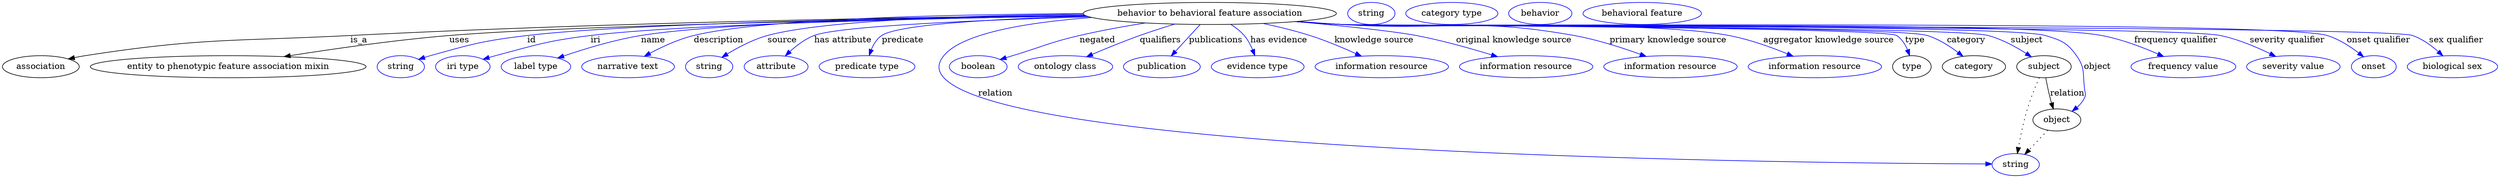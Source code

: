 digraph {
	graph [bb="0,0,4058.8,283"];
	node [label="\N"];
	"behavior to behavioral feature association"	[height=0.5,
		label="behavior to behavioral feature association",
		pos="1963.4,265",
		width=5.7231];
	association	[height=0.5,
		pos="62.394,178",
		width=1.7332];
	"behavior to behavioral feature association" -> association	[label=is_a,
		lp="580.39,221.5",
		pos="e,107.12,190.7 1759.7,262.16 1487.5,258.96 990.42,250.49 566.39,229 374.08,219.25 324.67,225.55 134.39,196 128.7,195.12 122.8,194.02 \
116.92,192.81"];
	"entity to phenotypic feature association mixin"	[height=0.5,
		pos="367.39,178",
		width=6.2286];
	"behavior to behavioral feature association" -> "entity to phenotypic feature association mixin"	[label=uses,
		lp="743.89,221.5",
		pos="e,458.45,194.46 1762.4,260.99 1465,256.08 922.14,245.23 727.39,229 639.56,221.68 540.4,207.46 468.42,196.05"];
	id	[color=blue,
		height=0.5,
		label=string,
		pos="648.39,178",
		width=1.0652];
	"behavior to behavioral feature association" -> id	[color=blue,
		label=id,
		lp="861.39,221.5",
		pos="e,677.38,189.97 1760.4,261.83 1489.3,258.2 1023.7,249.2 854.39,229 783.16,220.5 765.47,215.35 696.39,196 693.29,195.13 690.09,194.16 \
686.89,193.14",
		style=solid];
	iri	[color=blue,
		height=0.5,
		label="iri type",
		pos="749.39,178",
		width=1.2277];
	"behavior to behavioral feature association" -> iri	[color=blue,
		label=iri,
		lp="965.39,221.5",
		pos="e,782.32,190.13 1762,261.16 1514.1,256.94 1107.4,247.44 957.39,229 887.49,220.41 870.46,214.11 802.39,196 799.02,195.1 795.55,194.12 \
792.07,193.1",
		style=solid];
	name	[color=blue,
		height=0.5,
		label="label type",
		pos="868.39,178",
		width=1.5707];
	"behavior to behavioral feature association" -> name	[color=blue,
		label=name,
		lp="1058.4,221.5",
		pos="e,903.62,192.16 1759.9,262.18 1530.5,259.09 1172,250.83 1038.4,229 995.01,221.91 947.09,207.16 913.22,195.51",
		style=solid];
	description	[color=blue,
		height=0.5,
		label="narrative text",
		pos="1018.4,178",
		width=2.0943];
	"behavior to behavioral feature association" -> description	[color=blue,
		label=description,
		lp="1164.9,221.5",
		pos="e,1044.7,195.07 1757.3,264.74 1548.4,263.81 1239.8,257.38 1124.4,229 1099.6,222.89 1073.5,210.72 1053.5,199.91",
		style=solid];
	source	[color=blue,
		height=0.5,
		label=string,
		pos="1150.4,178",
		width=1.0652];
	"behavior to behavioral feature association" -> source	[color=blue,
		label=source,
		lp="1268.4,221.5",
		pos="e,1170.9,193.36 1757.4,263.94 1579.7,262.06 1337.4,254.61 1244.4,229 1221.3,222.65 1197.6,209.94 1179.7,198.92",
		style=solid];
	"has attribute"	[color=blue,
		height=0.5,
		label=attribute,
		pos="1258.4,178",
		width=1.4443];
	"behavior to behavioral feature association" -> "has attribute"	[color=blue,
		label="has attribute",
		lp="1367.4,221.5",
		pos="e,1273.4,195.73 1767.2,259.39 1593.6,254.31 1361.3,244.71 1320.4,229 1305.6,223.34 1291.7,212.77 1280.8,202.8",
		style=solid];
	predicate	[color=blue,
		height=0.5,
		label="predicate type",
		pos="1406.4,178",
		width=2.1665];
	"behavior to behavioral feature association" -> predicate	[color=blue,
		label=predicate,
		lp="1464.4,221.5",
		pos="e,1410,196.33 1763.6,260.53 1624.1,256.48 1458.1,247.74 1430.4,229 1422.4,223.59 1417,214.75 1413.4,206",
		style=solid];
	relation	[color=blue,
		height=0.5,
		label=string,
		pos="3275.4,18",
		width=1.0652];
	"behavior to behavioral feature association" -> relation	[color=blue,
		label=relation,
		lp="1615.4,134.5",
		pos="e,3237,19.065 1771.9,258.32 1671.2,250.78 1562.3,233.8 1531.4,196 1521.3,183.61 1520.5,171.76 1531.4,160 1649.5,31.928 2956.7,20.165 \
3226.8,19.103",
		style=solid];
	negated	[color=blue,
		height=0.5,
		label=boolean,
		pos="1587.4,178",
		width=1.2999];
	"behavior to behavioral feature association" -> negated	[color=blue,
		label=negated,
		lp="1780.4,221.5",
		pos="e,1622.6,189.91 1858.5,249.46 1824.2,243.97 1786,237.06 1751.4,229 1702.1,217.52 1690.8,210.81 1642.4,196 1639.1,194.99 1635.7,193.94 \
1632.2,192.89",
		style=solid];
	qualifiers	[color=blue,
		height=0.5,
		label="ontology class",
		pos="1728.4,178",
		width=2.1304];
	"behavior to behavioral feature association" -> qualifiers	[color=blue,
		label=qualifiers,
		lp="1882.9,221.5",
		pos="e,1762.7,194.2 1906.5,247.68 1888.2,242.11 1867.8,235.61 1849.4,229 1823.5,219.69 1795,207.99 1772.2,198.25",
		style=solid];
	publications	[color=blue,
		height=0.5,
		label=publication,
		pos="1885.4,178",
		width=1.7332];
	"behavior to behavioral feature association" -> publications	[color=blue,
		label=publications,
		lp="1973.4,221.5",
		pos="e,1900.6,195.6 1947.6,246.8 1936.1,234.31 1920.5,217.24 1907.7,203.35",
		style=solid];
	"has evidence"	[color=blue,
		height=0.5,
		label="evidence type",
		pos="2041.4,178",
		width=2.0943];
	"behavior to behavioral feature association" -> "has evidence"	[color=blue,
		label="has evidence",
		lp="2075.9,221.5",
		pos="e,2036.7,196.17 1997.6,247.14 2005.5,242.1 2013.3,236.02 2019.4,229 2025.2,222.27 2029.7,213.76 2033.1,205.67",
		style=solid];
	"knowledge source"	[color=blue,
		height=0.5,
		label="information resource",
		pos="2243.4,178",
		width=3.015];
	"behavior to behavioral feature association" -> "knowledge source"	[color=blue,
		label="knowledge source",
		lp="2230.9,221.5",
		pos="e,2210.3,195.19 2050.1,248.62 2075,243.33 2102,236.76 2126.4,229 2151.7,220.96 2179,209.44 2200.9,199.49",
		style=solid];
	"original knowledge source"	[color=blue,
		height=0.5,
		label="information resource",
		pos="2478.4,178",
		width=3.015];
	"behavior to behavioral feature association" -> "original knowledge source"	[color=blue,
		label="original knowledge source",
		lp="2458.4,221.5",
		pos="e,2431.8,194.35 2103.7,251.76 2178.5,244.77 2262.5,236.02 2299.4,229 2341.1,221.06 2387.3,208.07 2422.2,197.31",
		style=solid];
	"primary knowledge source"	[color=blue,
		height=0.5,
		label="information resource",
		pos="2713.4,178",
		width=3.015];
	"behavior to behavioral feature association" -> "primary knowledge source"	[color=blue,
		label="primary knowledge source",
		lp="2709.4,221.5",
		pos="e,2673.8,194.79 2106.8,252.04 2130.7,250.22 2155.2,248.47 2178.4,247 2346.2,236.37 2390.9,258.77 2556.4,229 2593.4,222.35 2633.7,\
209.37 2664.2,198.3",
		style=solid];
	"aggregator knowledge source"	[color=blue,
		height=0.5,
		label="information resource",
		pos="2948.4,178",
		width=3.015];
	"behavior to behavioral feature association" -> "aggregator knowledge source"	[color=blue,
		label="aggregator knowledge source",
		lp="2970.9,221.5",
		pos="e,2913,195.15 2104.1,251.85 2128.9,250.01 2154.4,248.29 2178.4,247 2318.2,239.48 2670.7,254.87 2808.4,229 2841.2,222.84 2876.5,210.17 \
2903.5,199.13",
		style=solid];
	type	[height=0.5,
		pos="3106.4,178",
		width=0.86659];
	"behavior to behavioral feature association" -> type	[color=blue,
		label=type,
		lp="3111.4,221.5",
		pos="e,3102.7,196.02 2103.3,251.74 2128.3,249.89 2154.1,248.2 2178.4,247 2203.5,245.76 3060.2,242.4 3081.4,229 3089.8,223.67 3095.5,214.56 \
3099.3,205.56",
		style=solid];
	category	[height=0.5,
		pos="3207.4,178",
		width=1.4263];
	"behavior to behavioral feature association" -> category	[color=blue,
		label=category,
		lp="3194.9,221.5",
		pos="e,3189.6,194.98 2103,251.74 2128.1,249.88 2154,248.19 2178.4,247 2231.3,244.41 3080.8,244.67 3131.4,229 3149.6,223.35 3167.6,211.88 \
3181.5,201.36",
		style=solid];
	subject	[height=0.5,
		pos="3321.4,178",
		width=1.2277];
	"behavior to behavioral feature association" -> subject	[color=blue,
		label=subject,
		lp="3293.4,221.5",
		pos="e,3301,194.05 2102.7,251.72 2127.9,249.86 2153.9,248.18 2178.4,247 2236.8,244.19 3173.9,244.01 3230.4,229 3252.6,223.09 3275.3,210.63 \
3292.5,199.62",
		style=solid];
	object	[height=0.5,
		pos="3342.4,91",
		width=1.0832];
	"behavior to behavioral feature association" -> object	[color=blue,
		label=object,
		lp="3408.4,178",
		pos="e,3367.3,105.25 2102.7,251.7 2127.9,249.84 2153.9,248.16 2178.4,247 2241.9,243.99 3262.5,247.5 3323.4,229 3349.2,221.15 3358.8,218.03 \
3374.4,196 3388.7,175.86 3384.5,166.51 3387.4,142 3388.2,135.38 3390.3,132.99 3387.4,127 3384.5,121.17 3380.2,116.02 3375.3,111.6",
		style=solid];
	"frequency qualifier"	[color=blue,
		height=0.5,
		label="frequency value",
		pos="3548.4,178",
		width=2.3651];
	"behavior to behavioral feature association" -> "frequency qualifier"	[color=blue,
		label="frequency qualifier",
		lp="3536.4,221.5",
		pos="e,3516.2,194.68 2102.4,251.69 2127.7,249.83 2153.8,248.15 2178.4,247 2315.7,240.58 3280.3,254.57 3415.4,229 3447.1,223 3481.1,210.08 \
3506.8,198.88",
		style=solid];
	"severity qualifier"	[color=blue,
		height=0.5,
		label="severity value",
		pos="3727.4,178",
		width=2.1123];
	"behavior to behavioral feature association" -> "severity qualifier"	[color=blue,
		label="severity qualifier",
		lp="3717.4,221.5",
		pos="e,3698.6,194.82 2102.1,251.67 2127.5,249.81 2153.7,248.13 2178.4,247 2257.8,243.37 3530.6,245.19 3608.4,229 3636.7,223.1 3666.8,\
210.42 3689.6,199.31",
		style=solid];
	"onset qualifier"	[color=blue,
		height=0.5,
		label=onset,
		pos="3857.4,178",
		width=1.011];
	"behavior to behavioral feature association" -> "onset qualifier"	[color=blue,
		label="onset qualifier",
		lp="3865.9,221.5",
		pos="e,3840.7,194.3 2102.1,251.65 2127.5,249.78 2153.7,248.11 2178.4,247 2267.4,242.99 3697.2,255.3 3782.4,229 3800.8,223.3 3818.9,211.48 \
3832.7,200.76",
		style=solid];
	"sex qualifier"	[color=blue,
		height=0.5,
		label="biological sex",
		pos="3985.4,178",
		width=2.0401];
	"behavior to behavioral feature association" -> "sex qualifier"	[color=blue,
		label="sex qualifier",
		lp="3992.4,221.5",
		pos="e,3970.1,195.73 2101.8,251.65 2127.3,249.78 2153.6,248.11 2178.4,247 2226.8,244.84 3875.7,245 3921.4,229 3936.9,223.59 3951.5,212.79 \
3962.8,202.61",
		style=solid];
	association_type	[color=blue,
		height=0.5,
		label=string,
		pos="2225.4,265",
		width=1.0652];
	association_category	[color=blue,
		height=0.5,
		label="category type",
		pos="2356.4,265",
		width=2.0762];
	subject -> relation	[pos="e,3278.1,36.136 3313.8,160.24 3307.9,146.64 3299.8,126.88 3294.4,109 3288.1,88.265 3283.2,64.241 3279.9,46.231",
		style=dotted];
	subject -> object	[label=relation,
		lp="3359.4,134.5",
		pos="e,3336.7,108.98 3324.4,159.77 3326.2,150.09 3328.6,137.8 3331.4,127 3332.1,124.32 3332.9,121.53 3333.7,118.76"];
	"behavior to behavioral feature association_subject"	[color=blue,
		height=0.5,
		label=behavior,
		pos="2500.4,265",
		width=1.4263];
	object -> relation	[pos="e,3290.2,34.713 3327.5,74.243 3318.6,64.775 3307.1,52.56 3297.1,42.024",
		style=dotted];
	"behavior to behavioral feature association_object"	[color=blue,
		height=0.5,
		label="behavioral feature",
		pos="2666.4,265",
		width=2.672];
}
